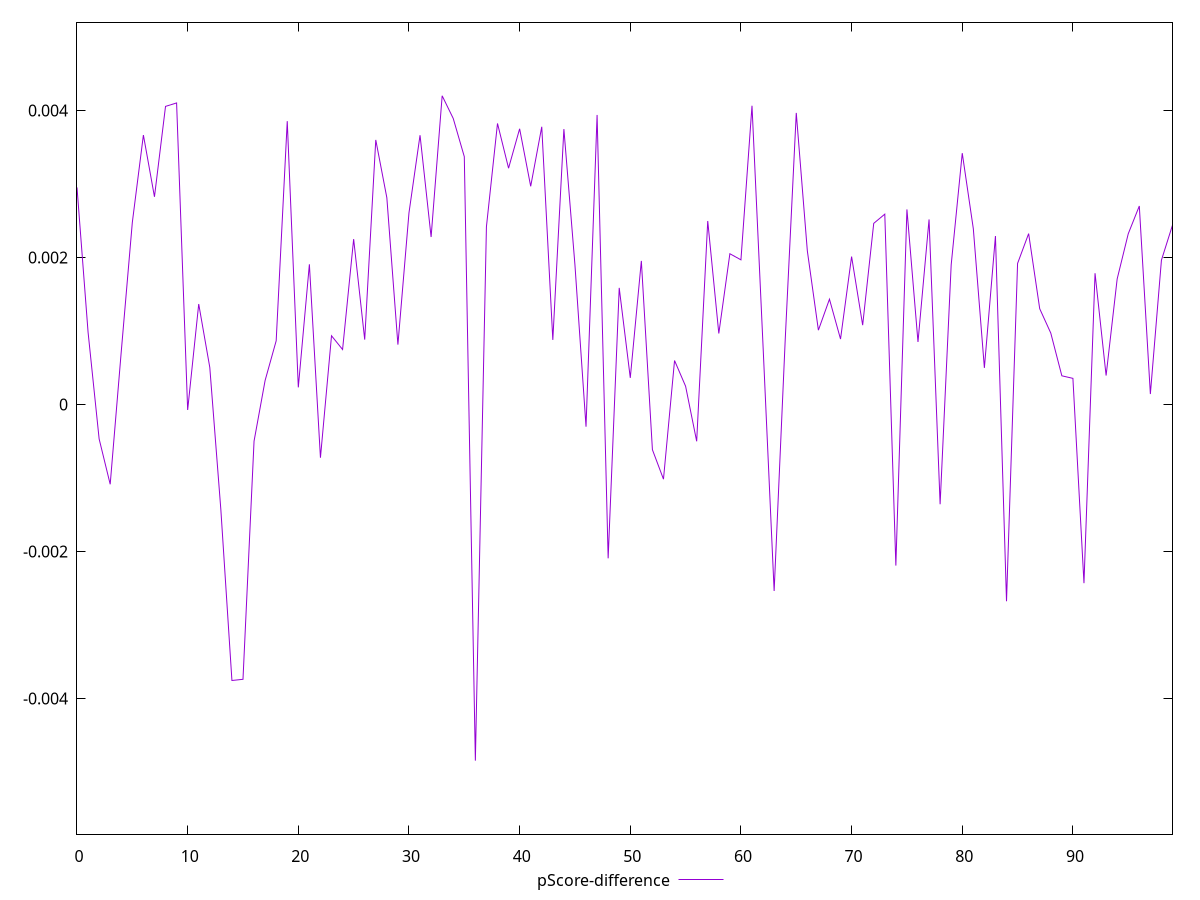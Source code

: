 reset

$pScoreDifference <<EOF
0 0.002953053572792075
1 0.000983583740917851
2 -0.00046885065009526217
3 -0.0010862590310143777
4 0.00072048078430062
5 0.002478088955685423
6 0.003666126083331958
7 0.0028259477743944467
8 0.004056381395646194
9 0.004103220581361103
10 -0.00007512297582866478
11 0.001366644884899862
12 0.0005043277854919342
13 -0.001432938285804805
14 -0.0037564934612222406
15 -0.003740408876897125
16 -0.000499416469781841
17 0.00032671407530938945
18 0.0008662369992612079
19 0.003854980445760006
20 0.00023277798290340102
21 0.001906953826308025
22 -0.0007249933022134697
23 0.0009347274651393539
24 0.0007478257898018842
25 0.002250230373298426
26 0.0008825961075524941
27 0.0036001184726307672
28 0.002813622065889934
29 0.0008137798557109749
30 0.002607152390737902
31 0.0036638274163107304
32 0.0022789708015518856
33 0.00420071019771158
34 0.0038921581458935123
35 0.0033721928094715553
36 -0.004847373521469828
37 0.0024190392562427193
38 0.0038241709489883063
39 0.0032152976678262585
40 0.003751617861234971
41 0.002968502019089339
42 0.0037788607826751003
43 0.0008785964645968286
44 0.003747654356033317
45 0.0018974138878160712
46 -0.00030252027013526195
47 0.003940162982471476
48 -0.002093960278573989
49 0.0015864839789638402
50 0.00036197907208242175
51 0.0019534018502661704
52 -0.0006156114486958603
53 -0.0010166785199862555
54 0.0005976857279617748
55 0.0002473267715388944
56 -0.0005015107597490104
57 0.0024965010251131875
58 0.0009657644653575798
59 0.0020510638644430507
60 0.001967905695075836
61 0.004065285082288386
62 0.0007871786334407577
63 -0.0025382041560126772
64 0.0008762984735195684
65 0.003967316620193742
66 0.0020906349230157134
67 0.001011103863322274
68 0.0014325097496955125
69 0.0008902047934916252
70 0.0020124648065894674
71 0.0010790640275668145
72 0.0024644098846049595
73 0.002590023841550229
74 -0.0021923798003280898
75 0.0026540697764732696
76 0.0008501550112621353
77 0.002517842370001702
78 -0.0013582016400888602
79 0.0019001083337885222
80 0.0034198003042115316
81 0.0023919328925893907
82 0.0004976226208012885
83 0.002291961128874989
84 -0.0026784750483438285
85 0.001919180095106901
86 0.0023250686455161956
87 0.001302702960870275
88 0.0009717461997429538
89 0.0003899324122458997
90 0.0003551210084276196
91 -0.0024319402817957747
92 0.0017855859120746304
93 0.00039377107141265466
94 0.0017079129004422128
95 0.0023223597857281036
96 0.0027007144437820735
97 0.00014183219704090588
98 0.0019635830147777394
99 0.0024404297620697762
EOF

set key outside below
set xrange [0:99]
set yrange [-0.005847373521469828:0.00520071019771158]
set trange [-0.005847373521469828:0.00520071019771158]
set terminal svg size 640, 500 enhanced background rgb 'white'
set output "reports/report_00030_2021-02-24T20-42-31.540Z/interactive/samples/astro/pScore-difference/values.svg"

plot $pScoreDifference title "pScore-difference" with line

reset
